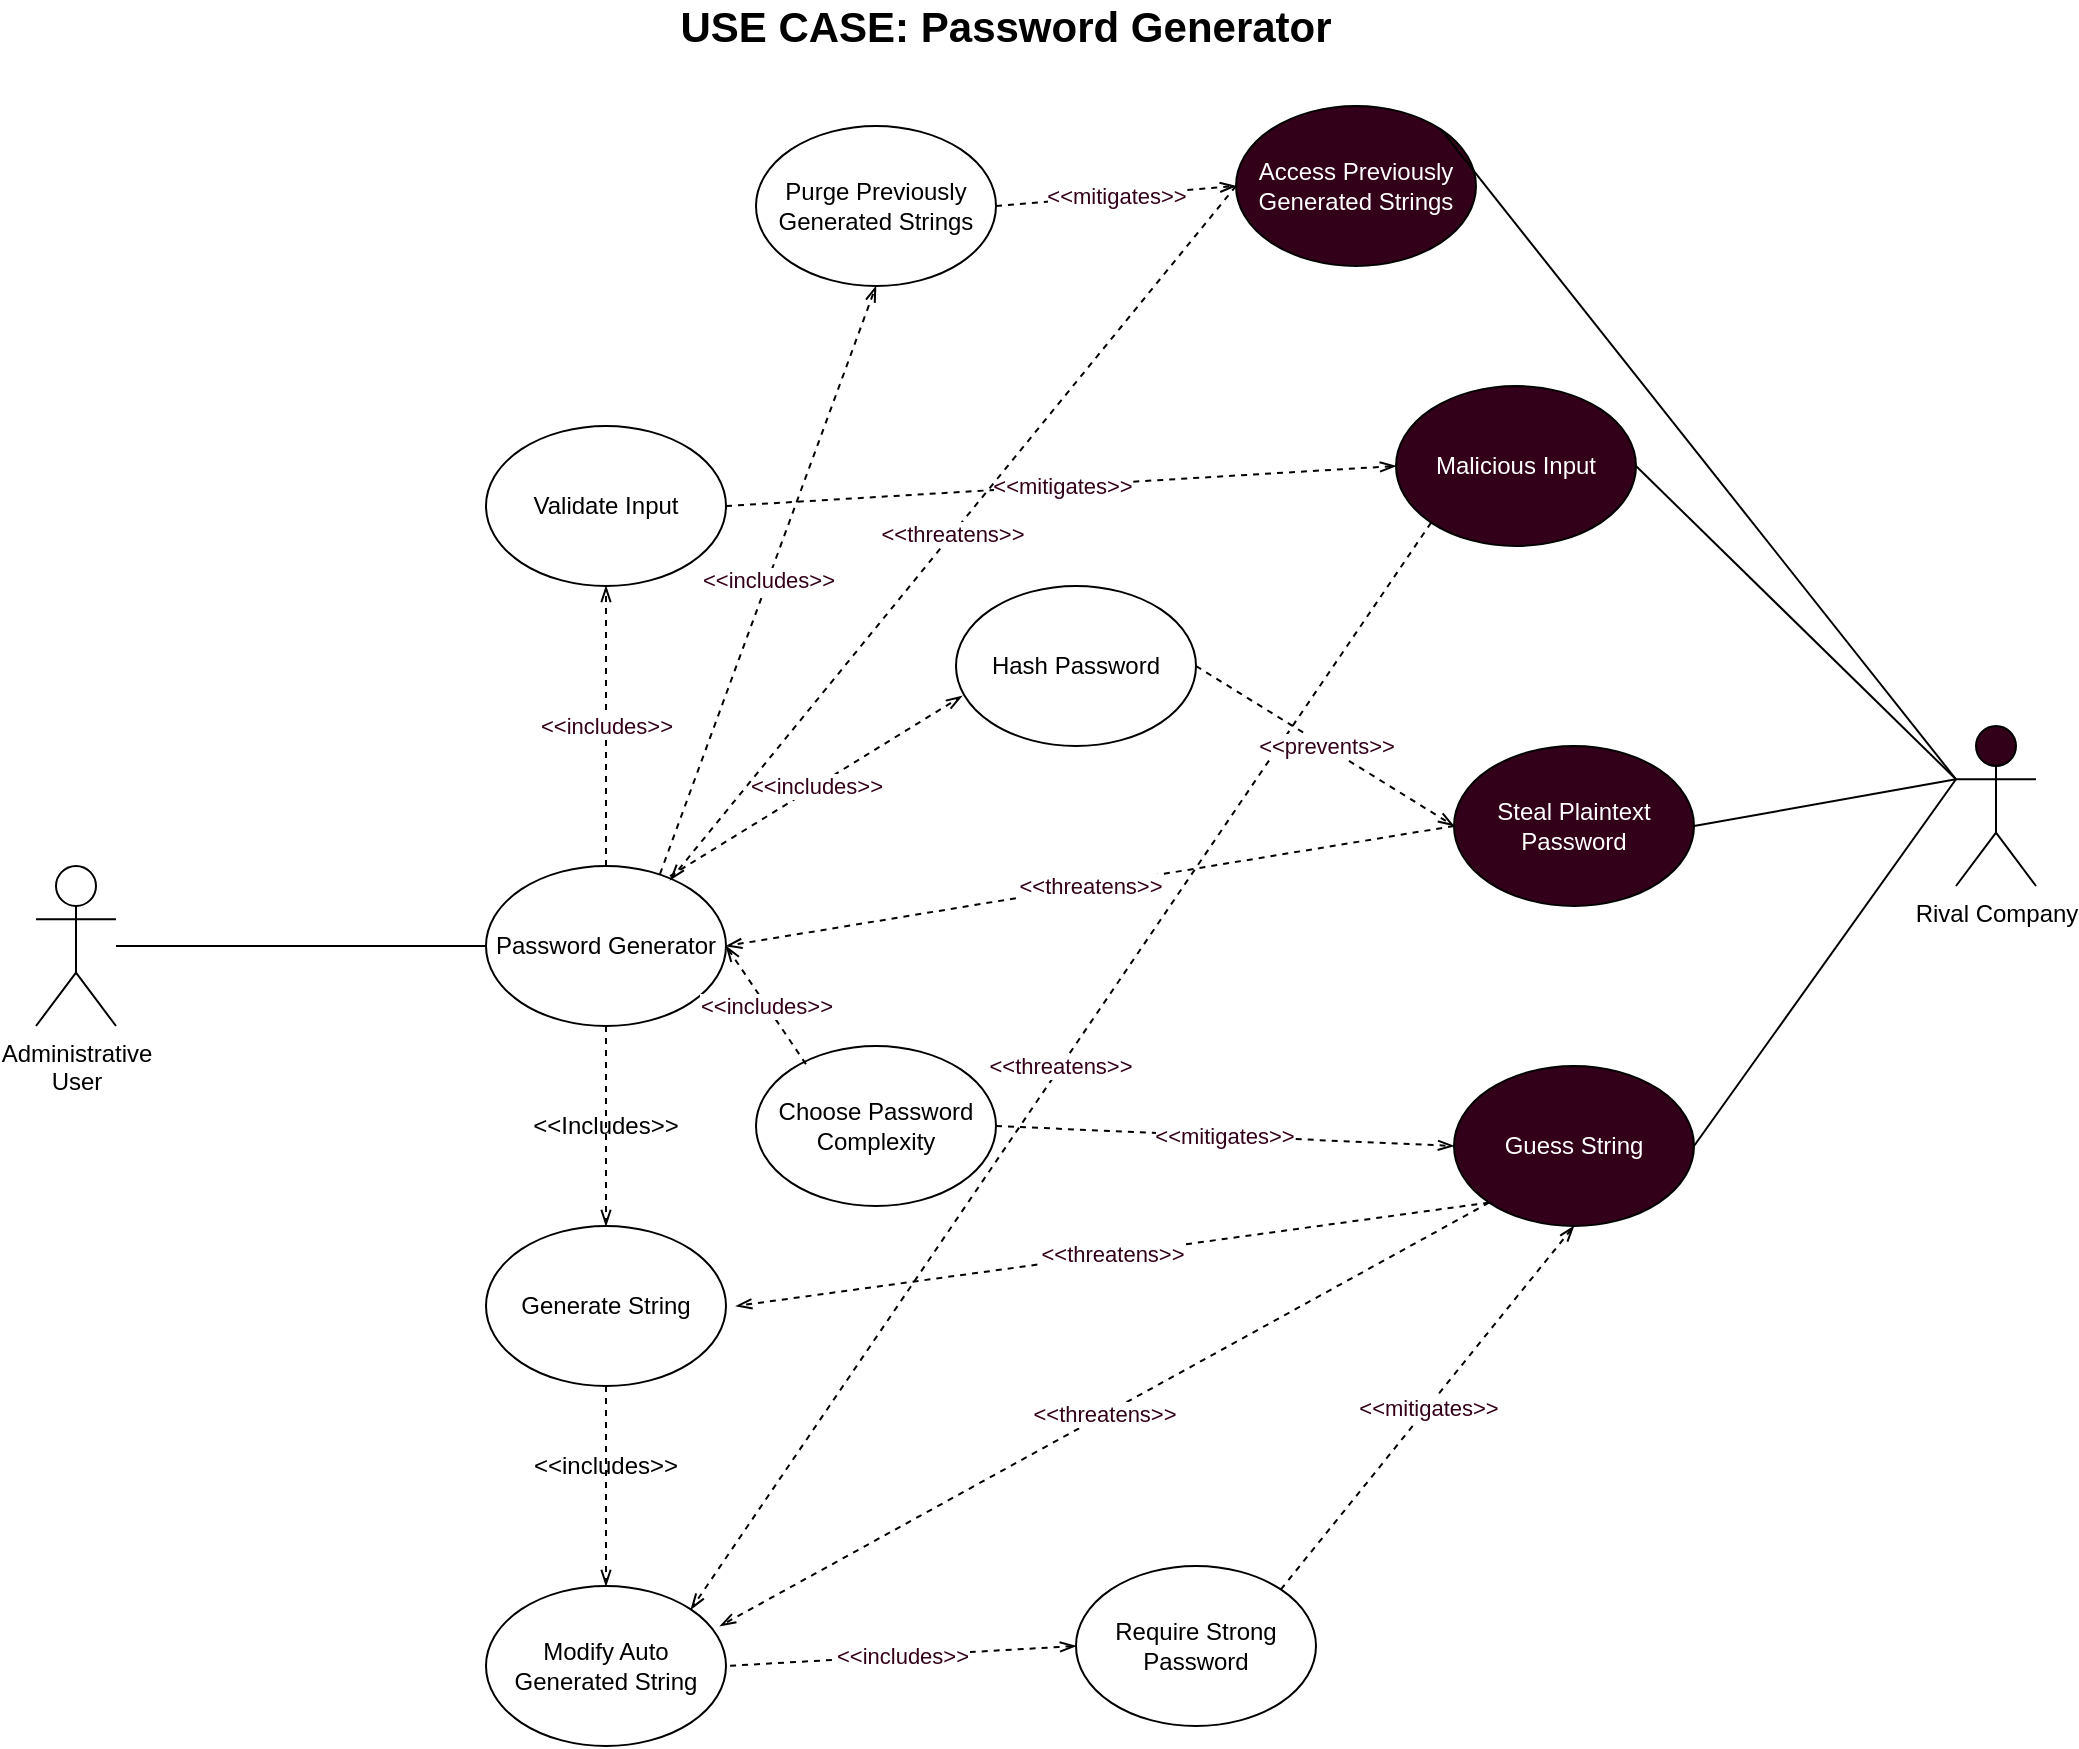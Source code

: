 <mxfile version="15.3.0" type="device"><diagram id="UfqHfTB1rHgXdDuT1XM5" name="Page-1"><mxGraphModel dx="2031" dy="1893" grid="1" gridSize="10" guides="1" tooltips="1" connect="1" arrows="1" fold="1" page="1" pageScale="1" pageWidth="1100" pageHeight="850" math="0" shadow="0"><root><mxCell id="0"/><mxCell id="1" parent="0"/><mxCell id="G_ZBrWoOvWjeJptIt_Gt-12" value="&lt;div&gt;Administrative&lt;/div&gt;&lt;div&gt;User&lt;br&gt;&lt;/div&gt;" style="shape=umlActor;verticalLabelPosition=bottom;verticalAlign=top;html=1;outlineConnect=0;" parent="1" vertex="1"><mxGeometry x="50" y="370" width="40" height="80" as="geometry"/></mxCell><mxCell id="G_ZBrWoOvWjeJptIt_Gt-13" value="Password Generator" style="ellipse;whiteSpace=wrap;html=1;" parent="1" vertex="1"><mxGeometry x="275" y="370" width="120" height="80" as="geometry"/></mxCell><mxCell id="G_ZBrWoOvWjeJptIt_Gt-14" value="" style="endArrow=none;html=1;entryX=0;entryY=0.5;entryDx=0;entryDy=0;" parent="1" source="G_ZBrWoOvWjeJptIt_Gt-12" target="G_ZBrWoOvWjeJptIt_Gt-13" edge="1"><mxGeometry width="50" height="50" relative="1" as="geometry"><mxPoint x="320" y="470" as="sourcePoint"/><mxPoint x="260" y="411" as="targetPoint"/></mxGeometry></mxCell><mxCell id="G_ZBrWoOvWjeJptIt_Gt-48" value="&lt;b&gt;&lt;font style=&quot;font-size: 21px&quot;&gt;USE CASE: Password Generator&lt;br&gt;&lt;/font&gt;&lt;/b&gt;" style="text;html=1;strokeColor=none;fillColor=none;align=center;verticalAlign=middle;whiteSpace=wrap;rounded=0;" parent="1" vertex="1"><mxGeometry x="40" y="-60" width="990" height="20" as="geometry"/></mxCell><mxCell id="G_ZBrWoOvWjeJptIt_Gt-49" value="Choose Password Complexity" style="ellipse;whiteSpace=wrap;html=1;" parent="1" vertex="1"><mxGeometry x="410" y="460" width="120" height="80" as="geometry"/></mxCell><mxCell id="G_ZBrWoOvWjeJptIt_Gt-56" value="Hash Password" style="ellipse;whiteSpace=wrap;html=1;" parent="1" vertex="1"><mxGeometry x="510" y="230" width="120" height="80" as="geometry"/></mxCell><mxCell id="G_ZBrWoOvWjeJptIt_Gt-57" value="Validate Input" style="ellipse;whiteSpace=wrap;html=1;" parent="1" vertex="1"><mxGeometry x="275" y="150" width="120" height="80" as="geometry"/></mxCell><mxCell id="FPjY25FvoIVQl4iVuTvv-1" value="&amp;lt;&amp;lt;Includes&amp;gt;&amp;gt;" style="text;html=1;strokeColor=none;fillColor=none;align=center;verticalAlign=middle;whiteSpace=wrap;rounded=0;" parent="1" vertex="1"><mxGeometry x="285" y="490" width="100" height="20" as="geometry"/></mxCell><mxCell id="jtFx9f26NyqTZNlfAkZr-1" value="Rival Company" style="shape=umlActor;verticalLabelPosition=bottom;verticalAlign=top;html=1;outlineConnect=0;fillColor=#33001A;" vertex="1" parent="1"><mxGeometry x="1010" y="300" width="40" height="80" as="geometry"/></mxCell><mxCell id="jtFx9f26NyqTZNlfAkZr-5" value="Generate String" style="ellipse;whiteSpace=wrap;html=1;" vertex="1" parent="1"><mxGeometry x="275" y="550" width="120" height="80" as="geometry"/></mxCell><mxCell id="jtFx9f26NyqTZNlfAkZr-7" value="Guess String" style="ellipse;whiteSpace=wrap;html=1;fillColor=#33001A;fontColor=#FFFFFF;" vertex="1" parent="1"><mxGeometry x="759" y="470" width="120" height="80" as="geometry"/></mxCell><mxCell id="jtFx9f26NyqTZNlfAkZr-15" value="" style="endArrow=openThin;dashed=1;html=1;fontColor=#FFFFFF;strokeWidth=1;entryX=0.5;entryY=0;entryDx=0;entryDy=0;startArrow=none;startFill=0;endFill=0;exitX=0.5;exitY=1;exitDx=0;exitDy=0;" edge="1" parent="1" source="G_ZBrWoOvWjeJptIt_Gt-13" target="jtFx9f26NyqTZNlfAkZr-5"><mxGeometry width="50" height="50" relative="1" as="geometry"><mxPoint x="420" y="520" as="sourcePoint"/><mxPoint x="370" y="410" as="targetPoint"/></mxGeometry></mxCell><mxCell id="jtFx9f26NyqTZNlfAkZr-19" value="&lt;font color=&quot;#33001A&quot;&gt;&amp;lt;&amp;lt;threatens&amp;gt;&amp;gt;&lt;/font&gt;" style="endArrow=openThin;dashed=1;html=1;fontColor=#FFFFFF;strokeWidth=1;startArrow=none;startFill=0;endFill=0;exitX=0;exitY=1;exitDx=0;exitDy=0;" edge="1" parent="1" source="jtFx9f26NyqTZNlfAkZr-7"><mxGeometry width="50" height="50" relative="1" as="geometry"><mxPoint x="500" y="520" as="sourcePoint"/><mxPoint x="400" y="590" as="targetPoint"/></mxGeometry></mxCell><mxCell id="jtFx9f26NyqTZNlfAkZr-23" value="&lt;font color=&quot;#33001A&quot;&gt;&amp;lt;&amp;lt;includes&amp;gt;&amp;gt;&lt;/font&gt;" style="endArrow=openThin;dashed=1;html=1;fontColor=#FFFFFF;strokeWidth=1;startArrow=none;startFill=0;endFill=0;entryX=1;entryY=0.5;entryDx=0;entryDy=0;exitX=0.208;exitY=0.113;exitDx=0;exitDy=0;exitPerimeter=0;" edge="1" parent="1" source="G_ZBrWoOvWjeJptIt_Gt-49" target="G_ZBrWoOvWjeJptIt_Gt-13"><mxGeometry width="50" height="50" relative="1" as="geometry"><mxPoint x="470" y="330" as="sourcePoint"/><mxPoint x="490" y="380" as="targetPoint"/></mxGeometry></mxCell><mxCell id="jtFx9f26NyqTZNlfAkZr-24" value="&lt;font color=&quot;#33001A&quot;&gt;&amp;lt;&amp;lt;mitigates&amp;gt;&amp;gt;&lt;/font&gt;" style="endArrow=openThin;dashed=1;html=1;fontColor=#FFFFFF;strokeWidth=1;startArrow=none;startFill=0;endFill=0;entryX=0;entryY=0.5;entryDx=0;entryDy=0;exitX=1;exitY=0.5;exitDx=0;exitDy=0;" edge="1" parent="1" source="G_ZBrWoOvWjeJptIt_Gt-49" target="jtFx9f26NyqTZNlfAkZr-7"><mxGeometry width="50" height="50" relative="1" as="geometry"><mxPoint x="600" y="300" as="sourcePoint"/><mxPoint x="480" y="420" as="targetPoint"/></mxGeometry></mxCell><mxCell id="jtFx9f26NyqTZNlfAkZr-31" value="" style="endArrow=none;html=1;fontColor=#FFFFFF;strokeWidth=1;exitX=1;exitY=0.5;exitDx=0;exitDy=0;entryX=0;entryY=0.333;entryDx=0;entryDy=0;entryPerimeter=0;" edge="1" parent="1" source="jtFx9f26NyqTZNlfAkZr-7" target="jtFx9f26NyqTZNlfAkZr-1"><mxGeometry width="50" height="50" relative="1" as="geometry"><mxPoint x="350" y="460" as="sourcePoint"/><mxPoint x="400" y="410" as="targetPoint"/></mxGeometry></mxCell><mxCell id="jtFx9f26NyqTZNlfAkZr-33" value="Modify Auto Generated String" style="ellipse;whiteSpace=wrap;html=1;" vertex="1" parent="1"><mxGeometry x="275" y="730" width="120" height="80" as="geometry"/></mxCell><mxCell id="jtFx9f26NyqTZNlfAkZr-38" value="" style="endArrow=openThin;dashed=1;html=1;fontColor=#FFFFFF;strokeWidth=1;exitX=0.5;exitY=1;exitDx=0;exitDy=0;startArrow=none;startFill=0;endFill=0;entryX=0.5;entryY=0;entryDx=0;entryDy=0;" edge="1" parent="1" source="jtFx9f26NyqTZNlfAkZr-5" target="jtFx9f26NyqTZNlfAkZr-33"><mxGeometry width="50" height="50" relative="1" as="geometry"><mxPoint x="345" y="560" as="sourcePoint"/><mxPoint x="280" y="340" as="targetPoint"/></mxGeometry></mxCell><mxCell id="jtFx9f26NyqTZNlfAkZr-40" value="&lt;font color=&quot;#33001A&quot;&gt;&amp;lt;&amp;lt;threatens&amp;gt;&amp;gt;&lt;/font&gt;" style="endArrow=openThin;dashed=1;html=1;fontColor=#FFFFFF;strokeWidth=1;startArrow=none;startFill=0;endFill=0;exitX=0;exitY=1;exitDx=0;exitDy=0;entryX=0.975;entryY=0.25;entryDx=0;entryDy=0;entryPerimeter=0;" edge="1" parent="1" source="jtFx9f26NyqTZNlfAkZr-7" target="jtFx9f26NyqTZNlfAkZr-33"><mxGeometry width="50" height="50" relative="1" as="geometry"><mxPoint x="787.574" y="448.284" as="sourcePoint"/><mxPoint x="420" y="720" as="targetPoint"/></mxGeometry></mxCell><mxCell id="jtFx9f26NyqTZNlfAkZr-43" value="Malicious Input" style="ellipse;whiteSpace=wrap;html=1;fillColor=#33001A;fontColor=#FFFFFF;" vertex="1" parent="1"><mxGeometry x="730" y="130" width="120" height="80" as="geometry"/></mxCell><mxCell id="jtFx9f26NyqTZNlfAkZr-44" value="&lt;font color=&quot;#33001A&quot;&gt;&amp;lt;&amp;lt;threatens&amp;gt;&amp;gt;&lt;/font&gt;" style="endArrow=openThin;dashed=1;html=1;fontColor=#FFFFFF;strokeWidth=1;startArrow=none;startFill=0;endFill=0;entryX=1;entryY=0;entryDx=0;entryDy=0;exitX=0;exitY=1;exitDx=0;exitDy=0;" edge="1" parent="1" source="jtFx9f26NyqTZNlfAkZr-43" target="jtFx9f26NyqTZNlfAkZr-33"><mxGeometry width="50" height="50" relative="1" as="geometry"><mxPoint x="780" y="160" as="sourcePoint"/><mxPoint x="405" y="250" as="targetPoint"/></mxGeometry></mxCell><mxCell id="jtFx9f26NyqTZNlfAkZr-47" value="Require Strong Password" style="ellipse;whiteSpace=wrap;html=1;" vertex="1" parent="1"><mxGeometry x="570" y="720" width="120" height="80" as="geometry"/></mxCell><mxCell id="jtFx9f26NyqTZNlfAkZr-50" value="&lt;font color=&quot;#33001A&quot;&gt;&amp;lt;&amp;lt;mitigates&amp;gt;&amp;gt;&lt;/font&gt;" style="endArrow=openThin;dashed=1;html=1;fontColor=#FFFFFF;strokeWidth=1;startArrow=none;startFill=0;endFill=0;exitX=1;exitY=0;exitDx=0;exitDy=0;entryX=0.5;entryY=1;entryDx=0;entryDy=0;" edge="1" parent="1" source="jtFx9f26NyqTZNlfAkZr-47" target="jtFx9f26NyqTZNlfAkZr-7"><mxGeometry width="50" height="50" relative="1" as="geometry"><mxPoint x="787.574" y="391.716" as="sourcePoint"/><mxPoint x="387.426" y="278.284" as="targetPoint"/></mxGeometry></mxCell><mxCell id="jtFx9f26NyqTZNlfAkZr-53" value="&lt;font color=&quot;#33001A&quot;&gt;&amp;lt;&amp;lt;includes&amp;gt;&amp;gt;&lt;/font&gt;" style="endArrow=none;dashed=1;html=1;fontColor=#FFFFFF;strokeWidth=1;startArrow=openThin;startFill=0;endFill=0;exitX=0;exitY=0.5;exitDx=0;exitDy=0;entryX=1;entryY=0.5;entryDx=0;entryDy=0;" edge="1" parent="1" source="jtFx9f26NyqTZNlfAkZr-47" target="jtFx9f26NyqTZNlfAkZr-33"><mxGeometry width="50" height="50" relative="1" as="geometry"><mxPoint x="622.426" y="278.284" as="sourcePoint"/><mxPoint x="290" y="380" as="targetPoint"/></mxGeometry></mxCell><mxCell id="jtFx9f26NyqTZNlfAkZr-54" value="&amp;lt;&amp;lt;includes&amp;gt;&amp;gt;" style="text;html=1;strokeColor=none;fillColor=none;align=center;verticalAlign=middle;whiteSpace=wrap;rounded=0;" vertex="1" parent="1"><mxGeometry x="285" y="660" width="100" height="20" as="geometry"/></mxCell><mxCell id="jtFx9f26NyqTZNlfAkZr-56" value="" style="endArrow=none;html=1;fontColor=#FFFFFF;strokeWidth=1;exitX=1;exitY=0.5;exitDx=0;exitDy=0;entryX=0;entryY=0.333;entryDx=0;entryDy=0;entryPerimeter=0;" edge="1" parent="1" source="jtFx9f26NyqTZNlfAkZr-43" target="jtFx9f26NyqTZNlfAkZr-1"><mxGeometry width="50" height="50" relative="1" as="geometry"><mxPoint x="890" y="420" as="sourcePoint"/><mxPoint x="960" y="260" as="targetPoint"/></mxGeometry></mxCell><mxCell id="jtFx9f26NyqTZNlfAkZr-57" value="&lt;font color=&quot;#33001A&quot;&gt;&amp;lt;&amp;lt;mitigates&amp;gt;&amp;gt;&lt;/font&gt;" style="endArrow=openThin;dashed=1;html=1;fontColor=#FFFFFF;strokeWidth=1;startArrow=none;startFill=0;endFill=0;exitX=1;exitY=0.5;exitDx=0;exitDy=0;entryX=0;entryY=0.5;entryDx=0;entryDy=0;" edge="1" parent="1" source="G_ZBrWoOvWjeJptIt_Gt-57" target="jtFx9f26NyqTZNlfAkZr-43"><mxGeometry width="50" height="50" relative="1" as="geometry"><mxPoint x="405" y="90" as="sourcePoint"/><mxPoint x="830" y="380" as="targetPoint"/></mxGeometry></mxCell><mxCell id="jtFx9f26NyqTZNlfAkZr-60" value="&lt;font color=&quot;#33001A&quot;&gt;&amp;lt;&amp;lt;includes&amp;gt;&amp;gt;&lt;/font&gt;" style="endArrow=openThin;dashed=1;html=1;fontColor=#FFFFFF;strokeWidth=1;startArrow=none;startFill=0;endFill=0;entryX=0.5;entryY=1;entryDx=0;entryDy=0;exitX=0.5;exitY=0;exitDx=0;exitDy=0;" edge="1" parent="1" source="G_ZBrWoOvWjeJptIt_Gt-13" target="G_ZBrWoOvWjeJptIt_Gt-57"><mxGeometry width="50" height="50" relative="1" as="geometry"><mxPoint x="458" y="360" as="sourcePoint"/><mxPoint x="777.574" y="181.716" as="targetPoint"/></mxGeometry></mxCell><mxCell id="jtFx9f26NyqTZNlfAkZr-62" value="Steal Plaintext Password" style="ellipse;whiteSpace=wrap;html=1;fillColor=#33001A;fontColor=#FFFFFF;" vertex="1" parent="1"><mxGeometry x="759" y="310" width="120" height="80" as="geometry"/></mxCell><mxCell id="jtFx9f26NyqTZNlfAkZr-72" value="&lt;font color=&quot;#33001A&quot;&gt;&amp;lt;&amp;lt;threatens&amp;gt;&amp;gt;&lt;/font&gt;" style="endArrow=openThin;dashed=1;html=1;fontColor=#FFFFFF;strokeWidth=1;startArrow=none;startFill=0;endFill=0;exitX=0;exitY=0.5;exitDx=0;exitDy=0;entryX=1;entryY=0.5;entryDx=0;entryDy=0;" edge="1" parent="1" source="jtFx9f26NyqTZNlfAkZr-62" target="G_ZBrWoOvWjeJptIt_Gt-13"><mxGeometry width="50" height="50" relative="1" as="geometry"><mxPoint x="787.574" y="228.284" as="sourcePoint"/><mxPoint x="387.426" y="751.716" as="targetPoint"/></mxGeometry></mxCell><mxCell id="jtFx9f26NyqTZNlfAkZr-73" value="&lt;font color=&quot;#33001A&quot;&gt;&amp;lt;&amp;lt;includes&amp;gt;&amp;gt;&lt;/font&gt;" style="endArrow=openThin;dashed=1;html=1;fontColor=#FFFFFF;strokeWidth=1;startArrow=none;startFill=0;endFill=0;entryX=0.025;entryY=0.688;entryDx=0;entryDy=0;exitX=0.767;exitY=0.063;exitDx=0;exitDy=0;exitPerimeter=0;entryPerimeter=0;" edge="1" parent="1" source="G_ZBrWoOvWjeJptIt_Gt-13" target="G_ZBrWoOvWjeJptIt_Gt-56"><mxGeometry width="50" height="50" relative="1" as="geometry"><mxPoint x="345" y="380" as="sourcePoint"/><mxPoint x="345" y="240" as="targetPoint"/></mxGeometry></mxCell><mxCell id="jtFx9f26NyqTZNlfAkZr-74" value="&lt;font color=&quot;#33001A&quot;&gt;&amp;lt;&amp;lt;prevents&amp;gt;&amp;gt;&lt;/font&gt;" style="endArrow=openThin;dashed=1;html=1;fontColor=#FFFFFF;strokeWidth=1;startArrow=none;startFill=0;endFill=0;exitX=1;exitY=0.5;exitDx=0;exitDy=0;entryX=0;entryY=0.5;entryDx=0;entryDy=0;" edge="1" parent="1" source="G_ZBrWoOvWjeJptIt_Gt-56" target="jtFx9f26NyqTZNlfAkZr-62"><mxGeometry width="50" height="50" relative="1" as="geometry"><mxPoint x="405" y="200" as="sourcePoint"/><mxPoint x="786.574" y="168.284" as="targetPoint"/></mxGeometry></mxCell><mxCell id="jtFx9f26NyqTZNlfAkZr-75" value="" style="endArrow=none;html=1;fontColor=#FFFFFF;strokeWidth=1;exitX=1;exitY=0.5;exitDx=0;exitDy=0;entryX=0;entryY=0.333;entryDx=0;entryDy=0;entryPerimeter=0;" edge="1" parent="1" source="jtFx9f26NyqTZNlfAkZr-62" target="jtFx9f26NyqTZNlfAkZr-1"><mxGeometry width="50" height="50" relative="1" as="geometry"><mxPoint x="889" y="200" as="sourcePoint"/><mxPoint x="1020" y="336.667" as="targetPoint"/></mxGeometry></mxCell><mxCell id="jtFx9f26NyqTZNlfAkZr-76" value="Access Previously Generated Strings" style="ellipse;whiteSpace=wrap;html=1;fillColor=#33001A;fontColor=#FFFFFF;" vertex="1" parent="1"><mxGeometry x="650" y="-10" width="120" height="80" as="geometry"/></mxCell><mxCell id="jtFx9f26NyqTZNlfAkZr-77" value="" style="endArrow=none;html=1;fontColor=#FFFFFF;strokeWidth=1;exitX=1;exitY=0;exitDx=0;exitDy=0;entryX=0;entryY=0.333;entryDx=0;entryDy=0;entryPerimeter=0;" edge="1" parent="1" source="jtFx9f26NyqTZNlfAkZr-76" target="jtFx9f26NyqTZNlfAkZr-1"><mxGeometry width="50" height="50" relative="1" as="geometry"><mxPoint x="889" y="520" as="sourcePoint"/><mxPoint x="1050" y="560" as="targetPoint"/></mxGeometry></mxCell><mxCell id="jtFx9f26NyqTZNlfAkZr-78" value="&lt;font color=&quot;#33001A&quot;&gt;&amp;lt;&amp;lt;threatens&amp;gt;&amp;gt;&lt;/font&gt;" style="endArrow=openThin;dashed=1;html=1;fontColor=#FFFFFF;strokeWidth=1;startArrow=none;startFill=0;endFill=0;exitX=0;exitY=0.5;exitDx=0;exitDy=0;entryX=0.767;entryY=0.088;entryDx=0;entryDy=0;entryPerimeter=0;" edge="1" parent="1" source="jtFx9f26NyqTZNlfAkZr-76" target="G_ZBrWoOvWjeJptIt_Gt-13"><mxGeometry width="50" height="50" relative="1" as="geometry"><mxPoint x="769" y="360" as="sourcePoint"/><mxPoint x="405" y="420" as="targetPoint"/></mxGeometry></mxCell><mxCell id="jtFx9f26NyqTZNlfAkZr-79" value="Purge Previously Generated Strings" style="ellipse;whiteSpace=wrap;html=1;" vertex="1" parent="1"><mxGeometry x="410" width="120" height="80" as="geometry"/></mxCell><mxCell id="jtFx9f26NyqTZNlfAkZr-80" value="&lt;font color=&quot;#33001A&quot;&gt;&amp;lt;&amp;lt;includes&amp;gt;&amp;gt;&lt;/font&gt;" style="endArrow=openThin;dashed=1;html=1;fontColor=#FFFFFF;strokeWidth=1;startArrow=none;startFill=0;endFill=0;entryX=0.5;entryY=1;entryDx=0;entryDy=0;exitX=0.725;exitY=0.05;exitDx=0;exitDy=0;exitPerimeter=0;" edge="1" parent="1" source="G_ZBrWoOvWjeJptIt_Gt-13" target="jtFx9f26NyqTZNlfAkZr-79"><mxGeometry width="50" height="50" relative="1" as="geometry"><mxPoint x="345" y="380" as="sourcePoint"/><mxPoint x="345" y="240" as="targetPoint"/></mxGeometry></mxCell><mxCell id="jtFx9f26NyqTZNlfAkZr-81" value="&lt;font color=&quot;#33001A&quot;&gt;&amp;lt;&amp;lt;mitigates&amp;gt;&amp;gt;&lt;/font&gt;" style="endArrow=openThin;dashed=1;html=1;fontColor=#FFFFFF;strokeWidth=1;startArrow=none;startFill=0;endFill=0;exitX=1;exitY=0.5;exitDx=0;exitDy=0;entryX=0;entryY=0.5;entryDx=0;entryDy=0;" edge="1" parent="1" source="jtFx9f26NyqTZNlfAkZr-79" target="jtFx9f26NyqTZNlfAkZr-76"><mxGeometry width="50" height="50" relative="1" as="geometry"><mxPoint x="405" y="200" as="sourcePoint"/><mxPoint x="740" y="180" as="targetPoint"/></mxGeometry></mxCell></root></mxGraphModel></diagram></mxfile>